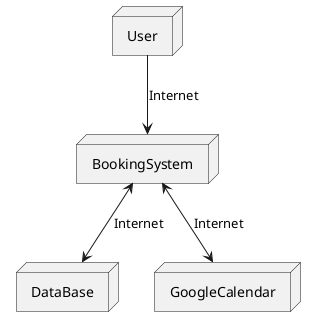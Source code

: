 @startuml

node BookingSystem
node DataBase
node User
node GoogleCalendar
BookingSystem <--> DataBase :Internet
User --> BookingSystem :Internet
BookingSystem <--> GoogleCalendar :Internet

@enduml